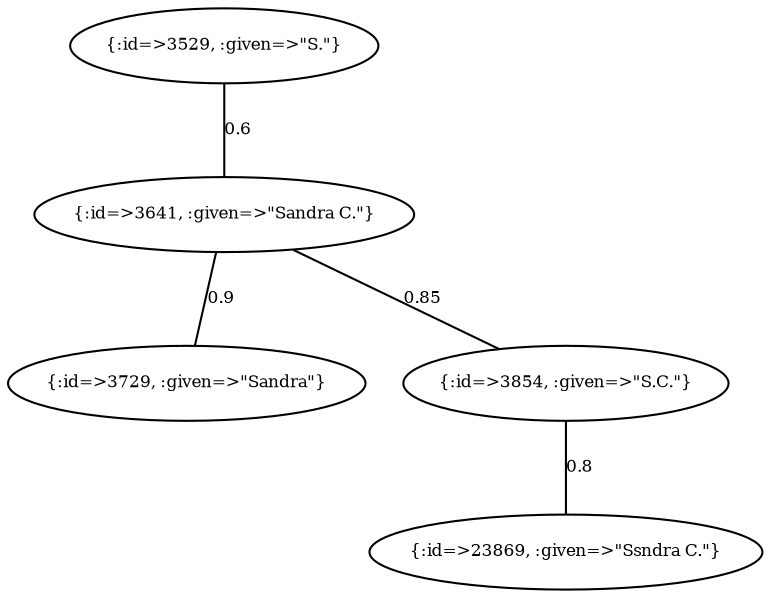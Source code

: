 graph Collector__WeightedGraph {
    "{:id=>3529, :given=>\"S.\"}" [
        fontsize = 8,
        label = "{:id=>3529, :given=>\"S.\"}"
    ]

    "{:id=>3641, :given=>\"Sandra C.\"}" [
        fontsize = 8,
        label = "{:id=>3641, :given=>\"Sandra C.\"}"
    ]

    "{:id=>3729, :given=>\"Sandra\"}" [
        fontsize = 8,
        label = "{:id=>3729, :given=>\"Sandra\"}"
    ]

    "{:id=>3854, :given=>\"S.C.\"}" [
        fontsize = 8,
        label = "{:id=>3854, :given=>\"S.C.\"}"
    ]

    "{:id=>23869, :given=>\"Ssndra C.\"}" [
        fontsize = 8,
        label = "{:id=>23869, :given=>\"Ssndra C.\"}"
    ]

    "{:id=>3529, :given=>\"S.\"}" -- "{:id=>3641, :given=>\"Sandra C.\"}" [
        fontsize = 8,
        label = 0.6
    ]

    "{:id=>3641, :given=>\"Sandra C.\"}" -- "{:id=>3729, :given=>\"Sandra\"}" [
        fontsize = 8,
        label = 0.9
    ]

    "{:id=>3641, :given=>\"Sandra C.\"}" -- "{:id=>3854, :given=>\"S.C.\"}" [
        fontsize = 8,
        label = 0.85
    ]

    "{:id=>3854, :given=>\"S.C.\"}" -- "{:id=>23869, :given=>\"Ssndra C.\"}" [
        fontsize = 8,
        label = 0.8
    ]
}
